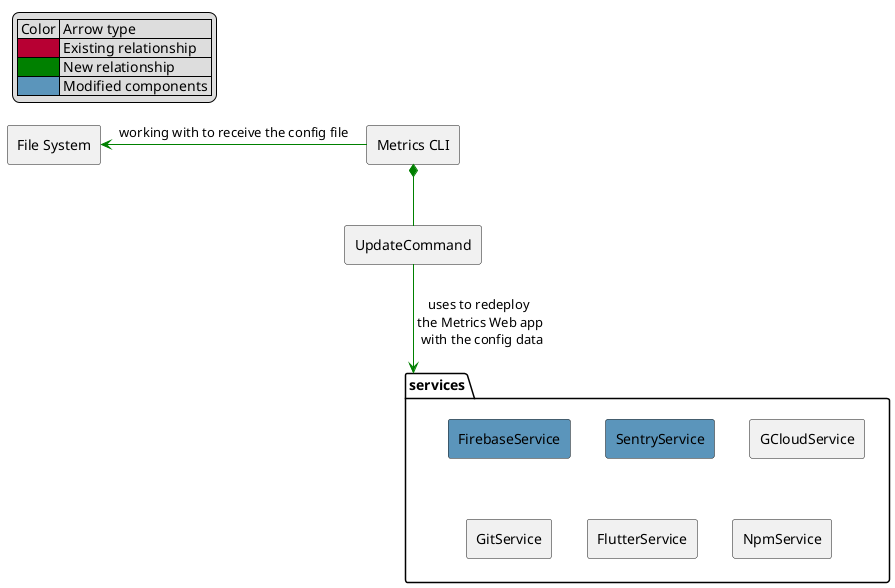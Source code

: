 @startuml update_feature_integration_component_diagram

skinparam componentStyle rectangle

legend top left
    | Color | Arrow type |
    |<#B70033>| Existing relationship |
    |<#Green>| New relationship |
    |<#5B95BB>| Modified components |
endlegend

component "Metrics CLI" as CLI
component UpdateCommand
package services {
component FirebaseService #5B95BB
component SentryService #5B95BB
component GCloudService
component GitService
component FlutterService
component NpmService
}


component "File System" as FS

CLI -[#Green]left-> FS : working with to receive the config file
CLI *-[#Green]- UpdateCommand
UpdateCommand -[#Green]-> services : uses to redeploy \n the Metrics Web app \n with the config data

@enduml
